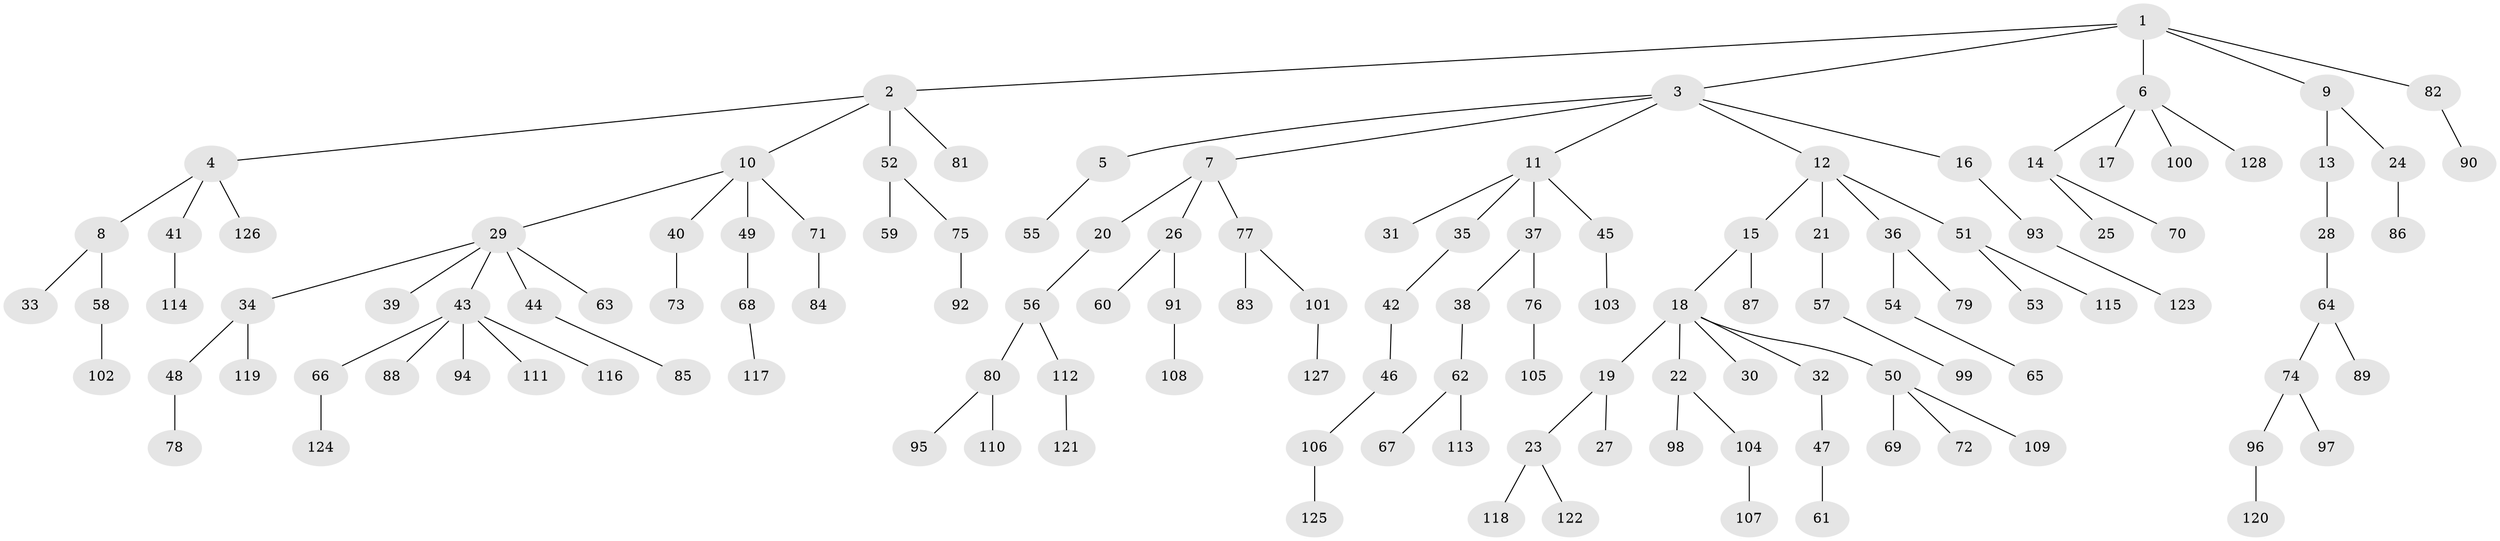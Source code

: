 // coarse degree distribution, {1: 0.6067415730337079, 2: 0.2247191011235955, 4: 0.011235955056179775, 10: 0.02247191011235955, 5: 0.0449438202247191, 3: 0.07865168539325842, 17: 0.011235955056179775}
// Generated by graph-tools (version 1.1) at 2025/56/03/04/25 21:56:16]
// undirected, 128 vertices, 127 edges
graph export_dot {
graph [start="1"]
  node [color=gray90,style=filled];
  1;
  2;
  3;
  4;
  5;
  6;
  7;
  8;
  9;
  10;
  11;
  12;
  13;
  14;
  15;
  16;
  17;
  18;
  19;
  20;
  21;
  22;
  23;
  24;
  25;
  26;
  27;
  28;
  29;
  30;
  31;
  32;
  33;
  34;
  35;
  36;
  37;
  38;
  39;
  40;
  41;
  42;
  43;
  44;
  45;
  46;
  47;
  48;
  49;
  50;
  51;
  52;
  53;
  54;
  55;
  56;
  57;
  58;
  59;
  60;
  61;
  62;
  63;
  64;
  65;
  66;
  67;
  68;
  69;
  70;
  71;
  72;
  73;
  74;
  75;
  76;
  77;
  78;
  79;
  80;
  81;
  82;
  83;
  84;
  85;
  86;
  87;
  88;
  89;
  90;
  91;
  92;
  93;
  94;
  95;
  96;
  97;
  98;
  99;
  100;
  101;
  102;
  103;
  104;
  105;
  106;
  107;
  108;
  109;
  110;
  111;
  112;
  113;
  114;
  115;
  116;
  117;
  118;
  119;
  120;
  121;
  122;
  123;
  124;
  125;
  126;
  127;
  128;
  1 -- 2;
  1 -- 3;
  1 -- 6;
  1 -- 9;
  1 -- 82;
  2 -- 4;
  2 -- 10;
  2 -- 52;
  2 -- 81;
  3 -- 5;
  3 -- 7;
  3 -- 11;
  3 -- 12;
  3 -- 16;
  4 -- 8;
  4 -- 41;
  4 -- 126;
  5 -- 55;
  6 -- 14;
  6 -- 17;
  6 -- 100;
  6 -- 128;
  7 -- 20;
  7 -- 26;
  7 -- 77;
  8 -- 33;
  8 -- 58;
  9 -- 13;
  9 -- 24;
  10 -- 29;
  10 -- 40;
  10 -- 49;
  10 -- 71;
  11 -- 31;
  11 -- 35;
  11 -- 37;
  11 -- 45;
  12 -- 15;
  12 -- 21;
  12 -- 36;
  12 -- 51;
  13 -- 28;
  14 -- 25;
  14 -- 70;
  15 -- 18;
  15 -- 87;
  16 -- 93;
  18 -- 19;
  18 -- 22;
  18 -- 30;
  18 -- 32;
  18 -- 50;
  19 -- 23;
  19 -- 27;
  20 -- 56;
  21 -- 57;
  22 -- 98;
  22 -- 104;
  23 -- 118;
  23 -- 122;
  24 -- 86;
  26 -- 60;
  26 -- 91;
  28 -- 64;
  29 -- 34;
  29 -- 39;
  29 -- 43;
  29 -- 44;
  29 -- 63;
  32 -- 47;
  34 -- 48;
  34 -- 119;
  35 -- 42;
  36 -- 54;
  36 -- 79;
  37 -- 38;
  37 -- 76;
  38 -- 62;
  40 -- 73;
  41 -- 114;
  42 -- 46;
  43 -- 66;
  43 -- 88;
  43 -- 94;
  43 -- 111;
  43 -- 116;
  44 -- 85;
  45 -- 103;
  46 -- 106;
  47 -- 61;
  48 -- 78;
  49 -- 68;
  50 -- 69;
  50 -- 72;
  50 -- 109;
  51 -- 53;
  51 -- 115;
  52 -- 59;
  52 -- 75;
  54 -- 65;
  56 -- 80;
  56 -- 112;
  57 -- 99;
  58 -- 102;
  62 -- 67;
  62 -- 113;
  64 -- 74;
  64 -- 89;
  66 -- 124;
  68 -- 117;
  71 -- 84;
  74 -- 96;
  74 -- 97;
  75 -- 92;
  76 -- 105;
  77 -- 83;
  77 -- 101;
  80 -- 95;
  80 -- 110;
  82 -- 90;
  91 -- 108;
  93 -- 123;
  96 -- 120;
  101 -- 127;
  104 -- 107;
  106 -- 125;
  112 -- 121;
}
